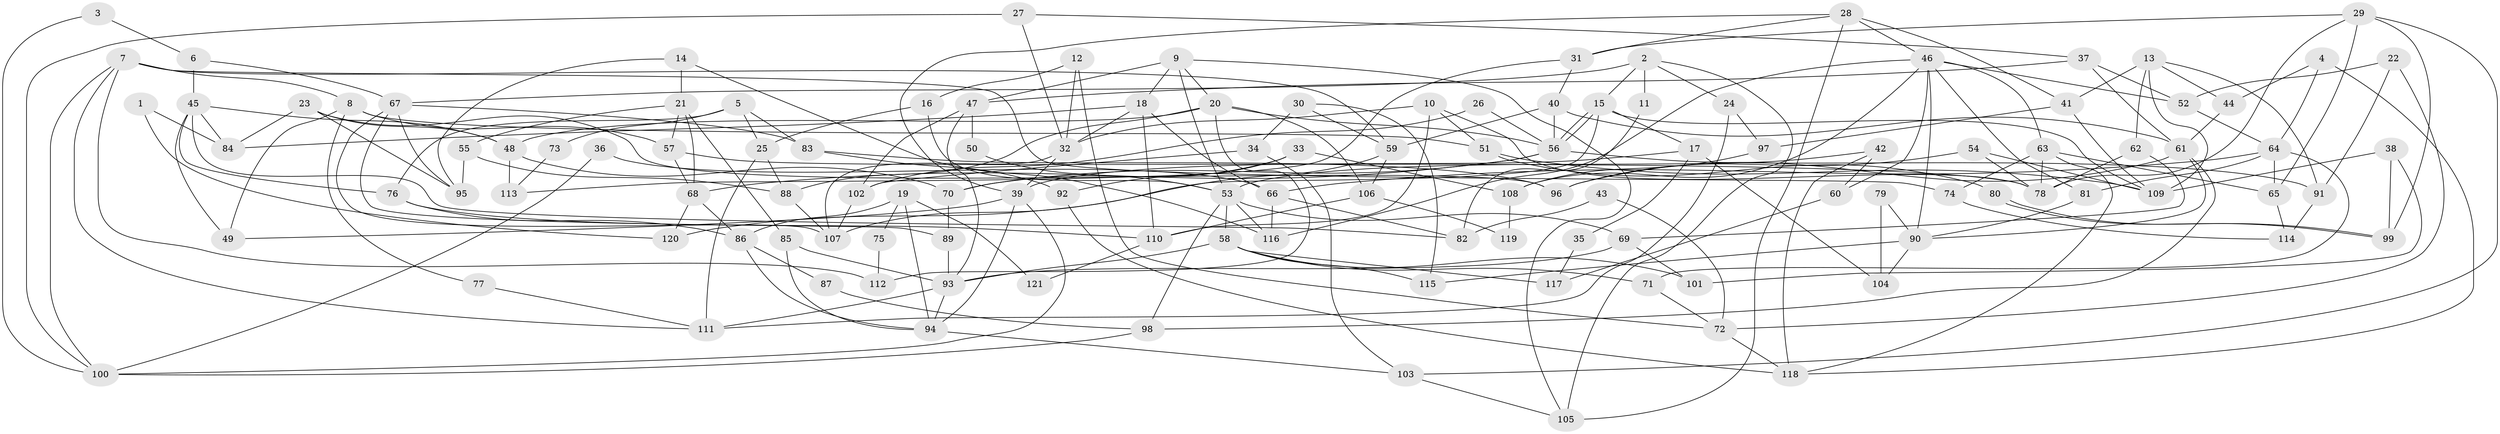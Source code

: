 // Generated by graph-tools (version 1.1) at 2025/50/03/09/25 03:50:09]
// undirected, 121 vertices, 242 edges
graph export_dot {
graph [start="1"]
  node [color=gray90,style=filled];
  1;
  2;
  3;
  4;
  5;
  6;
  7;
  8;
  9;
  10;
  11;
  12;
  13;
  14;
  15;
  16;
  17;
  18;
  19;
  20;
  21;
  22;
  23;
  24;
  25;
  26;
  27;
  28;
  29;
  30;
  31;
  32;
  33;
  34;
  35;
  36;
  37;
  38;
  39;
  40;
  41;
  42;
  43;
  44;
  45;
  46;
  47;
  48;
  49;
  50;
  51;
  52;
  53;
  54;
  55;
  56;
  57;
  58;
  59;
  60;
  61;
  62;
  63;
  64;
  65;
  66;
  67;
  68;
  69;
  70;
  71;
  72;
  73;
  74;
  75;
  76;
  77;
  78;
  79;
  80;
  81;
  82;
  83;
  84;
  85;
  86;
  87;
  88;
  89;
  90;
  91;
  92;
  93;
  94;
  95;
  96;
  97;
  98;
  99;
  100;
  101;
  102;
  103;
  104;
  105;
  106;
  107;
  108;
  109;
  110;
  111;
  112;
  113;
  114;
  115;
  116;
  117;
  118;
  119;
  120;
  121;
  1 -- 84;
  1 -- 120;
  2 -- 15;
  2 -- 105;
  2 -- 11;
  2 -- 24;
  2 -- 67;
  3 -- 6;
  3 -- 100;
  4 -- 118;
  4 -- 44;
  4 -- 64;
  5 -- 25;
  5 -- 83;
  5 -- 73;
  5 -- 76;
  6 -- 67;
  6 -- 45;
  7 -- 59;
  7 -- 8;
  7 -- 74;
  7 -- 100;
  7 -- 111;
  7 -- 112;
  8 -- 57;
  8 -- 49;
  8 -- 51;
  8 -- 77;
  9 -- 53;
  9 -- 18;
  9 -- 20;
  9 -- 47;
  9 -- 105;
  10 -- 110;
  10 -- 78;
  10 -- 32;
  10 -- 51;
  11 -- 82;
  12 -- 32;
  12 -- 72;
  12 -- 16;
  13 -- 62;
  13 -- 91;
  13 -- 41;
  13 -- 44;
  13 -- 109;
  14 -- 95;
  14 -- 116;
  14 -- 21;
  15 -- 109;
  15 -- 56;
  15 -- 56;
  15 -- 17;
  15 -- 120;
  16 -- 25;
  16 -- 53;
  17 -- 39;
  17 -- 35;
  17 -- 104;
  18 -- 110;
  18 -- 32;
  18 -- 66;
  18 -- 84;
  19 -- 94;
  19 -- 86;
  19 -- 75;
  19 -- 121;
  20 -- 56;
  20 -- 48;
  20 -- 88;
  20 -- 106;
  20 -- 112;
  21 -- 68;
  21 -- 55;
  21 -- 57;
  21 -- 85;
  22 -- 52;
  22 -- 91;
  22 -- 72;
  23 -- 96;
  23 -- 95;
  23 -- 48;
  23 -- 84;
  24 -- 111;
  24 -- 97;
  25 -- 88;
  25 -- 111;
  26 -- 56;
  26 -- 102;
  27 -- 100;
  27 -- 37;
  27 -- 32;
  28 -- 46;
  28 -- 41;
  28 -- 31;
  28 -- 39;
  28 -- 105;
  29 -- 31;
  29 -- 103;
  29 -- 65;
  29 -- 78;
  29 -- 99;
  30 -- 34;
  30 -- 59;
  30 -- 115;
  31 -- 40;
  31 -- 113;
  32 -- 39;
  32 -- 107;
  33 -- 108;
  33 -- 70;
  33 -- 92;
  34 -- 102;
  34 -- 103;
  35 -- 117;
  36 -- 66;
  36 -- 100;
  37 -- 52;
  37 -- 61;
  37 -- 47;
  38 -- 109;
  38 -- 99;
  38 -- 101;
  39 -- 49;
  39 -- 94;
  39 -- 100;
  40 -- 56;
  40 -- 61;
  40 -- 59;
  41 -- 109;
  41 -- 97;
  42 -- 53;
  42 -- 118;
  42 -- 60;
  43 -- 82;
  43 -- 72;
  44 -- 61;
  45 -- 48;
  45 -- 84;
  45 -- 49;
  45 -- 76;
  45 -- 82;
  46 -- 116;
  46 -- 90;
  46 -- 52;
  46 -- 60;
  46 -- 63;
  46 -- 81;
  46 -- 108;
  47 -- 50;
  47 -- 93;
  47 -- 102;
  48 -- 70;
  48 -- 113;
  50 -- 53;
  51 -- 80;
  51 -- 109;
  52 -- 64;
  53 -- 58;
  53 -- 69;
  53 -- 98;
  53 -- 116;
  54 -- 78;
  54 -- 109;
  54 -- 96;
  55 -- 88;
  55 -- 95;
  56 -- 68;
  56 -- 70;
  56 -- 91;
  57 -- 78;
  57 -- 68;
  58 -- 101;
  58 -- 93;
  58 -- 71;
  58 -- 115;
  58 -- 117;
  59 -- 107;
  59 -- 106;
  60 -- 117;
  61 -- 90;
  61 -- 98;
  61 -- 96;
  62 -- 78;
  62 -- 69;
  63 -- 118;
  63 -- 65;
  63 -- 74;
  63 -- 78;
  64 -- 65;
  64 -- 66;
  64 -- 71;
  64 -- 81;
  65 -- 114;
  66 -- 82;
  66 -- 116;
  67 -- 89;
  67 -- 83;
  67 -- 95;
  67 -- 107;
  68 -- 86;
  68 -- 120;
  69 -- 93;
  69 -- 101;
  70 -- 89;
  71 -- 72;
  72 -- 118;
  73 -- 113;
  74 -- 114;
  75 -- 112;
  76 -- 86;
  76 -- 110;
  77 -- 111;
  79 -- 104;
  79 -- 90;
  80 -- 99;
  80 -- 99;
  81 -- 90;
  83 -- 96;
  83 -- 92;
  85 -- 94;
  85 -- 93;
  86 -- 94;
  86 -- 87;
  87 -- 98;
  88 -- 107;
  89 -- 93;
  90 -- 115;
  90 -- 104;
  91 -- 114;
  92 -- 118;
  93 -- 94;
  93 -- 111;
  94 -- 103;
  97 -- 108;
  98 -- 100;
  102 -- 107;
  103 -- 105;
  106 -- 110;
  106 -- 119;
  108 -- 119;
  110 -- 121;
}
